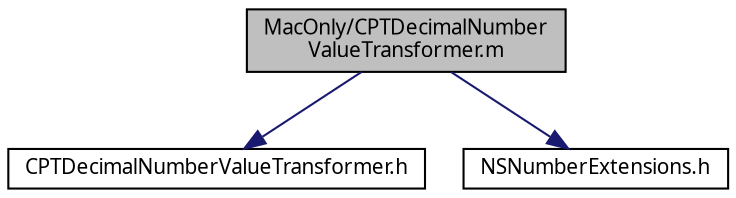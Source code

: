 digraph "MacOnly/CPTDecimalNumberValueTransformer.m"
{
 // LATEX_PDF_SIZE
  bgcolor="transparent";
  edge [fontname="Lucinda Grande",fontsize="10",labelfontname="Lucinda Grande",labelfontsize="10"];
  node [fontname="Lucinda Grande",fontsize="10",shape=record];
  Node1 [label="MacOnly/CPTDecimalNumber\lValueTransformer.m",height=0.2,width=0.4,color="black", fillcolor="grey75", style="filled", fontcolor="black",tooltip=" "];
  Node1 -> Node2 [color="midnightblue",fontsize="10",style="solid",fontname="Lucinda Grande"];
  Node2 [label="CPTDecimalNumberValueTransformer.h",height=0.2,width=0.4,color="black",URL="$_c_p_t_decimal_number_value_transformer_8h.html",tooltip=" "];
  Node1 -> Node3 [color="midnightblue",fontsize="10",style="solid",fontname="Lucinda Grande"];
  Node3 [label="NSNumberExtensions.h",height=0.2,width=0.4,color="black",URL="$_n_s_number_extensions_8h.html",tooltip=" "];
}
